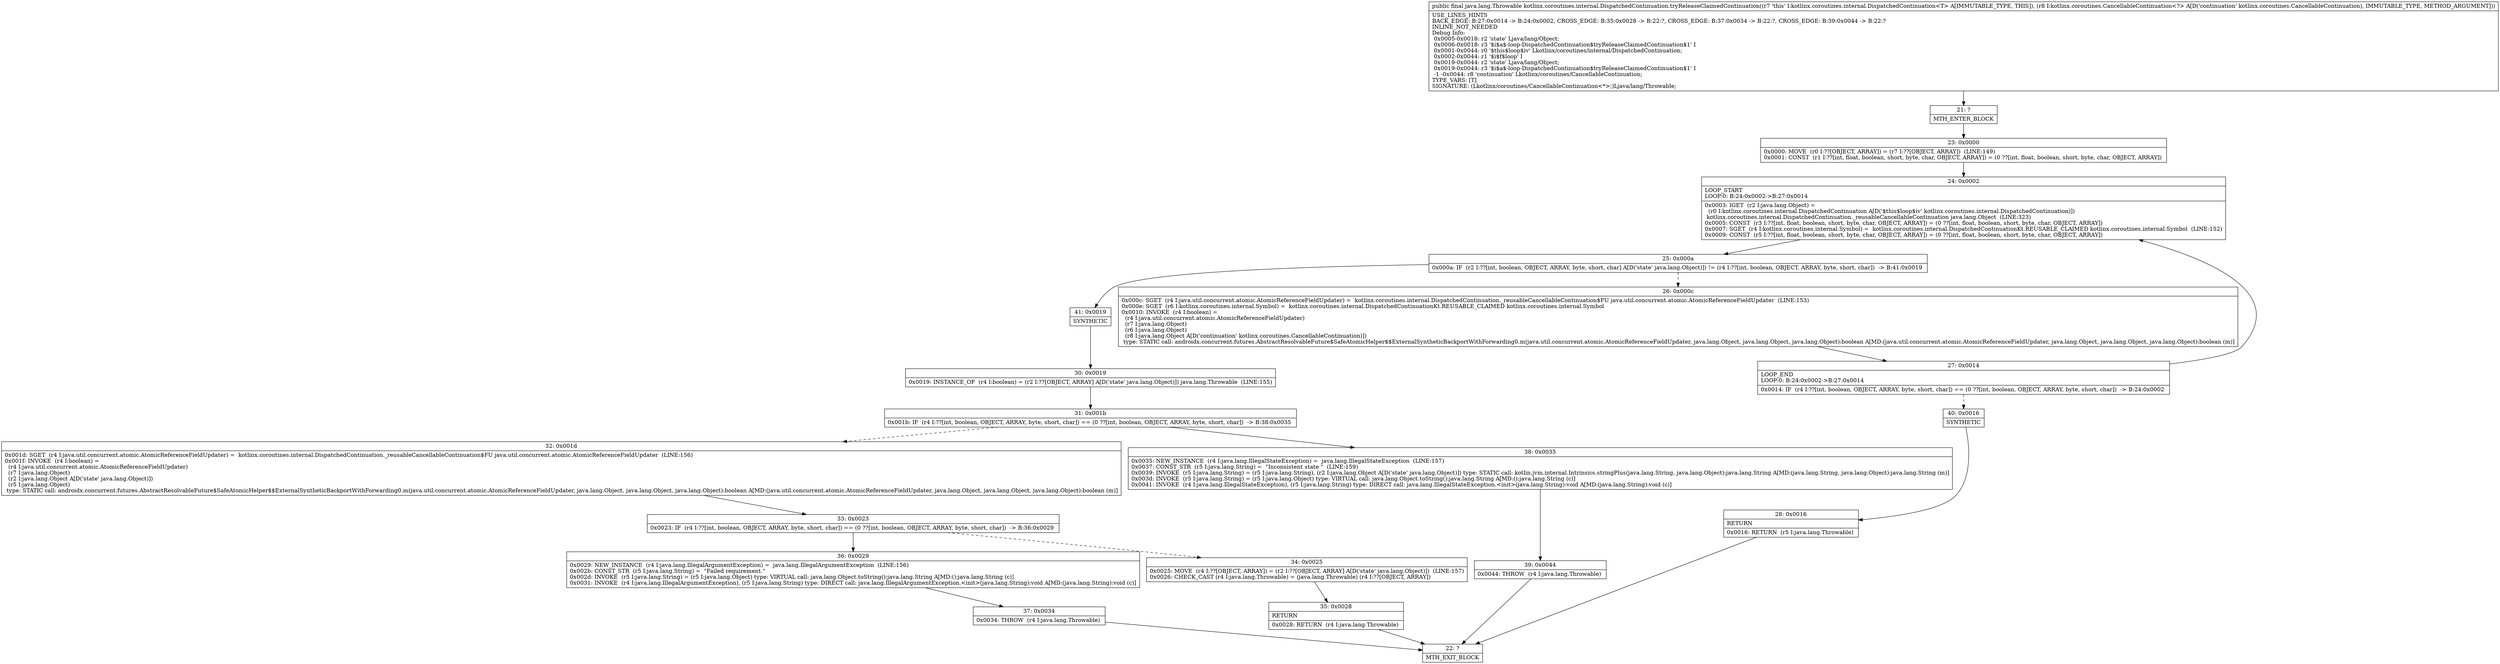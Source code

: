 digraph "CFG forkotlinx.coroutines.internal.DispatchedContinuation.tryReleaseClaimedContinuation(Lkotlinx\/coroutines\/CancellableContinuation;)Ljava\/lang\/Throwable;" {
Node_21 [shape=record,label="{21\:\ ?|MTH_ENTER_BLOCK\l}"];
Node_23 [shape=record,label="{23\:\ 0x0000|0x0000: MOVE  (r0 I:??[OBJECT, ARRAY]) = (r7 I:??[OBJECT, ARRAY])  (LINE:149)\l0x0001: CONST  (r1 I:??[int, float, boolean, short, byte, char, OBJECT, ARRAY]) = (0 ??[int, float, boolean, short, byte, char, OBJECT, ARRAY]) \l}"];
Node_24 [shape=record,label="{24\:\ 0x0002|LOOP_START\lLOOP:0: B:24:0x0002\-\>B:27:0x0014\l|0x0003: IGET  (r2 I:java.lang.Object) = \l  (r0 I:kotlinx.coroutines.internal.DispatchedContinuation A[D('$this$loop$iv' kotlinx.coroutines.internal.DispatchedContinuation)])\l kotlinx.coroutines.internal.DispatchedContinuation._reusableCancellableContinuation java.lang.Object  (LINE:323)\l0x0005: CONST  (r3 I:??[int, float, boolean, short, byte, char, OBJECT, ARRAY]) = (0 ??[int, float, boolean, short, byte, char, OBJECT, ARRAY]) \l0x0007: SGET  (r4 I:kotlinx.coroutines.internal.Symbol) =  kotlinx.coroutines.internal.DispatchedContinuationKt.REUSABLE_CLAIMED kotlinx.coroutines.internal.Symbol  (LINE:152)\l0x0009: CONST  (r5 I:??[int, float, boolean, short, byte, char, OBJECT, ARRAY]) = (0 ??[int, float, boolean, short, byte, char, OBJECT, ARRAY]) \l}"];
Node_25 [shape=record,label="{25\:\ 0x000a|0x000a: IF  (r2 I:??[int, boolean, OBJECT, ARRAY, byte, short, char] A[D('state' java.lang.Object)]) != (r4 I:??[int, boolean, OBJECT, ARRAY, byte, short, char])  \-\> B:41:0x0019 \l}"];
Node_26 [shape=record,label="{26\:\ 0x000c|0x000c: SGET  (r4 I:java.util.concurrent.atomic.AtomicReferenceFieldUpdater) =  kotlinx.coroutines.internal.DispatchedContinuation._reusableCancellableContinuation$FU java.util.concurrent.atomic.AtomicReferenceFieldUpdater  (LINE:153)\l0x000e: SGET  (r6 I:kotlinx.coroutines.internal.Symbol) =  kotlinx.coroutines.internal.DispatchedContinuationKt.REUSABLE_CLAIMED kotlinx.coroutines.internal.Symbol \l0x0010: INVOKE  (r4 I:boolean) = \l  (r4 I:java.util.concurrent.atomic.AtomicReferenceFieldUpdater)\l  (r7 I:java.lang.Object)\l  (r6 I:java.lang.Object)\l  (r8 I:java.lang.Object A[D('continuation' kotlinx.coroutines.CancellableContinuation)])\l type: STATIC call: androidx.concurrent.futures.AbstractResolvableFuture$SafeAtomicHelper$$ExternalSyntheticBackportWithForwarding0.m(java.util.concurrent.atomic.AtomicReferenceFieldUpdater, java.lang.Object, java.lang.Object, java.lang.Object):boolean A[MD:(java.util.concurrent.atomic.AtomicReferenceFieldUpdater, java.lang.Object, java.lang.Object, java.lang.Object):boolean (m)]\l}"];
Node_27 [shape=record,label="{27\:\ 0x0014|LOOP_END\lLOOP:0: B:24:0x0002\-\>B:27:0x0014\l|0x0014: IF  (r4 I:??[int, boolean, OBJECT, ARRAY, byte, short, char]) == (0 ??[int, boolean, OBJECT, ARRAY, byte, short, char])  \-\> B:24:0x0002 \l}"];
Node_40 [shape=record,label="{40\:\ 0x0016|SYNTHETIC\l}"];
Node_28 [shape=record,label="{28\:\ 0x0016|RETURN\l|0x0016: RETURN  (r5 I:java.lang.Throwable) \l}"];
Node_22 [shape=record,label="{22\:\ ?|MTH_EXIT_BLOCK\l}"];
Node_41 [shape=record,label="{41\:\ 0x0019|SYNTHETIC\l}"];
Node_30 [shape=record,label="{30\:\ 0x0019|0x0019: INSTANCE_OF  (r4 I:boolean) = (r2 I:??[OBJECT, ARRAY] A[D('state' java.lang.Object)]) java.lang.Throwable  (LINE:155)\l}"];
Node_31 [shape=record,label="{31\:\ 0x001b|0x001b: IF  (r4 I:??[int, boolean, OBJECT, ARRAY, byte, short, char]) == (0 ??[int, boolean, OBJECT, ARRAY, byte, short, char])  \-\> B:38:0x0035 \l}"];
Node_32 [shape=record,label="{32\:\ 0x001d|0x001d: SGET  (r4 I:java.util.concurrent.atomic.AtomicReferenceFieldUpdater) =  kotlinx.coroutines.internal.DispatchedContinuation._reusableCancellableContinuation$FU java.util.concurrent.atomic.AtomicReferenceFieldUpdater  (LINE:156)\l0x001f: INVOKE  (r4 I:boolean) = \l  (r4 I:java.util.concurrent.atomic.AtomicReferenceFieldUpdater)\l  (r7 I:java.lang.Object)\l  (r2 I:java.lang.Object A[D('state' java.lang.Object)])\l  (r5 I:java.lang.Object)\l type: STATIC call: androidx.concurrent.futures.AbstractResolvableFuture$SafeAtomicHelper$$ExternalSyntheticBackportWithForwarding0.m(java.util.concurrent.atomic.AtomicReferenceFieldUpdater, java.lang.Object, java.lang.Object, java.lang.Object):boolean A[MD:(java.util.concurrent.atomic.AtomicReferenceFieldUpdater, java.lang.Object, java.lang.Object, java.lang.Object):boolean (m)]\l}"];
Node_33 [shape=record,label="{33\:\ 0x0023|0x0023: IF  (r4 I:??[int, boolean, OBJECT, ARRAY, byte, short, char]) == (0 ??[int, boolean, OBJECT, ARRAY, byte, short, char])  \-\> B:36:0x0029 \l}"];
Node_34 [shape=record,label="{34\:\ 0x0025|0x0025: MOVE  (r4 I:??[OBJECT, ARRAY]) = (r2 I:??[OBJECT, ARRAY] A[D('state' java.lang.Object)])  (LINE:157)\l0x0026: CHECK_CAST (r4 I:java.lang.Throwable) = (java.lang.Throwable) (r4 I:??[OBJECT, ARRAY]) \l}"];
Node_35 [shape=record,label="{35\:\ 0x0028|RETURN\l|0x0028: RETURN  (r4 I:java.lang.Throwable) \l}"];
Node_36 [shape=record,label="{36\:\ 0x0029|0x0029: NEW_INSTANCE  (r4 I:java.lang.IllegalArgumentException) =  java.lang.IllegalArgumentException  (LINE:156)\l0x002b: CONST_STR  (r5 I:java.lang.String) =  \"Failed requirement.\" \l0x002d: INVOKE  (r5 I:java.lang.String) = (r5 I:java.lang.Object) type: VIRTUAL call: java.lang.Object.toString():java.lang.String A[MD:():java.lang.String (c)]\l0x0031: INVOKE  (r4 I:java.lang.IllegalArgumentException), (r5 I:java.lang.String) type: DIRECT call: java.lang.IllegalArgumentException.\<init\>(java.lang.String):void A[MD:(java.lang.String):void (c)]\l}"];
Node_37 [shape=record,label="{37\:\ 0x0034|0x0034: THROW  (r4 I:java.lang.Throwable) \l}"];
Node_38 [shape=record,label="{38\:\ 0x0035|0x0035: NEW_INSTANCE  (r4 I:java.lang.IllegalStateException) =  java.lang.IllegalStateException  (LINE:157)\l0x0037: CONST_STR  (r5 I:java.lang.String) =  \"Inconsistent state \"  (LINE:159)\l0x0039: INVOKE  (r5 I:java.lang.String) = (r5 I:java.lang.String), (r2 I:java.lang.Object A[D('state' java.lang.Object)]) type: STATIC call: kotlin.jvm.internal.Intrinsics.stringPlus(java.lang.String, java.lang.Object):java.lang.String A[MD:(java.lang.String, java.lang.Object):java.lang.String (m)]\l0x003d: INVOKE  (r5 I:java.lang.String) = (r5 I:java.lang.Object) type: VIRTUAL call: java.lang.Object.toString():java.lang.String A[MD:():java.lang.String (c)]\l0x0041: INVOKE  (r4 I:java.lang.IllegalStateException), (r5 I:java.lang.String) type: DIRECT call: java.lang.IllegalStateException.\<init\>(java.lang.String):void A[MD:(java.lang.String):void (c)]\l}"];
Node_39 [shape=record,label="{39\:\ 0x0044|0x0044: THROW  (r4 I:java.lang.Throwable) \l}"];
MethodNode[shape=record,label="{public final java.lang.Throwable kotlinx.coroutines.internal.DispatchedContinuation.tryReleaseClaimedContinuation((r7 'this' I:kotlinx.coroutines.internal.DispatchedContinuation\<T\> A[IMMUTABLE_TYPE, THIS]), (r8 I:kotlinx.coroutines.CancellableContinuation\<?\> A[D('continuation' kotlinx.coroutines.CancellableContinuation), IMMUTABLE_TYPE, METHOD_ARGUMENT]))  | USE_LINES_HINTS\lBACK_EDGE: B:27:0x0014 \-\> B:24:0x0002, CROSS_EDGE: B:35:0x0028 \-\> B:22:?, CROSS_EDGE: B:37:0x0034 \-\> B:22:?, CROSS_EDGE: B:39:0x0044 \-\> B:22:?\lINLINE_NOT_NEEDED\lDebug Info:\l  0x0005\-0x0018: r2 'state' Ljava\/lang\/Object;\l  0x0006\-0x0018: r3 '$i$a$\-loop\-DispatchedContinuation$tryReleaseClaimedContinuation$1' I\l  0x0001\-0x0044: r0 '$this$loop$iv' Lkotlinx\/coroutines\/internal\/DispatchedContinuation;\l  0x0002\-0x0044: r1 '$i$f$loop' I\l  0x0019\-0x0044: r2 'state' Ljava\/lang\/Object;\l  0x0019\-0x0044: r3 '$i$a$\-loop\-DispatchedContinuation$tryReleaseClaimedContinuation$1' I\l  \-1 \-0x0044: r8 'continuation' Lkotlinx\/coroutines\/CancellableContinuation;\lTYPE_VARS: [T]\lSIGNATURE: (Lkotlinx\/coroutines\/CancellableContinuation\<*\>;)Ljava\/lang\/Throwable;\l}"];
MethodNode -> Node_21;Node_21 -> Node_23;
Node_23 -> Node_24;
Node_24 -> Node_25;
Node_25 -> Node_26[style=dashed];
Node_25 -> Node_41;
Node_26 -> Node_27;
Node_27 -> Node_24;
Node_27 -> Node_40[style=dashed];
Node_40 -> Node_28;
Node_28 -> Node_22;
Node_41 -> Node_30;
Node_30 -> Node_31;
Node_31 -> Node_32[style=dashed];
Node_31 -> Node_38;
Node_32 -> Node_33;
Node_33 -> Node_34[style=dashed];
Node_33 -> Node_36;
Node_34 -> Node_35;
Node_35 -> Node_22;
Node_36 -> Node_37;
Node_37 -> Node_22;
Node_38 -> Node_39;
Node_39 -> Node_22;
}

